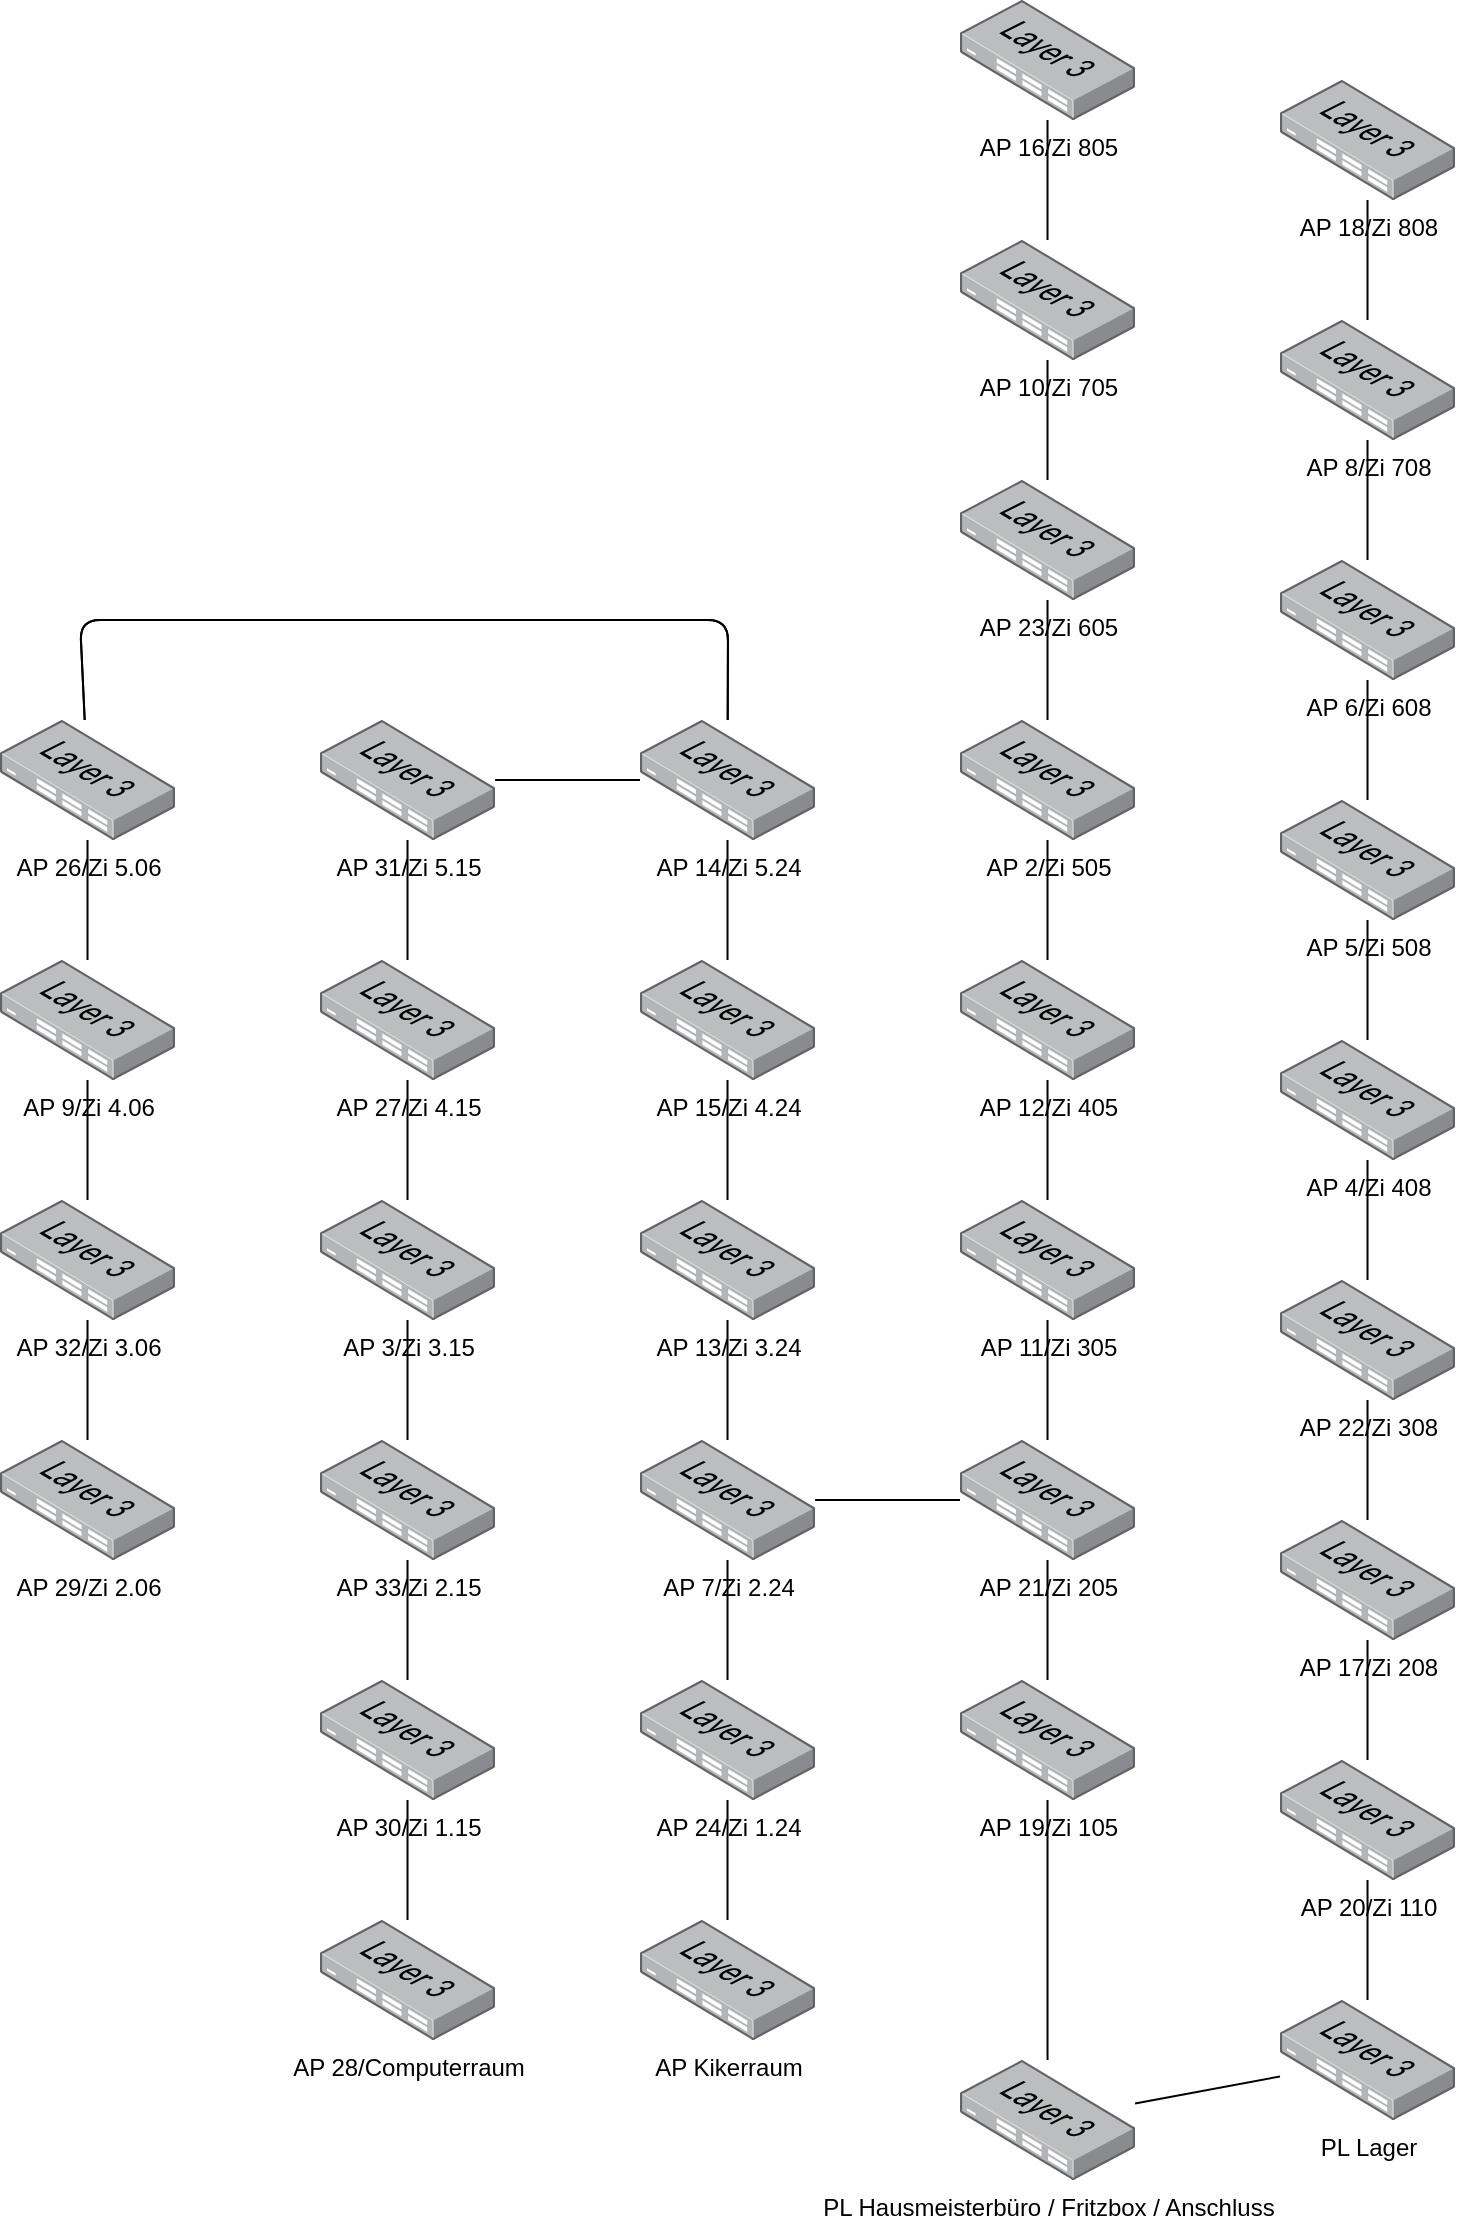 <mxfile version="14.0.0" type="github">
  <diagram id="R2lEEEUBdFMjLlhIrx00" name="Page-1">
    <mxGraphModel dx="2076" dy="1094" grid="1" gridSize="10" guides="1" tooltips="1" connect="1" arrows="1" fold="1" page="1" pageScale="1" pageWidth="827" pageHeight="1169" math="0" shadow="0" extFonts="Permanent Marker^https://fonts.googleapis.com/css?family=Permanent+Marker">
      <root>
        <mxCell id="0" />
        <mxCell id="1" parent="0" />
        <mxCell id="6DqZ498Wy22EHyodnlSP-6" value="AP 16/Zi 805" style="points=[];aspect=fixed;html=1;align=center;shadow=0;dashed=0;image;image=img/lib/allied_telesis/switch/Switch_24_port_L3.svg;" vertex="1" parent="1">
          <mxGeometry x="510" y="50" width="87.53" height="60" as="geometry" />
        </mxCell>
        <mxCell id="6DqZ498Wy22EHyodnlSP-7" value="AP 18/Zi 808" style="points=[];aspect=fixed;html=1;align=center;shadow=0;dashed=0;image;image=img/lib/allied_telesis/switch/Switch_24_port_L3.svg;" vertex="1" parent="1">
          <mxGeometry x="670" y="90" width="87.53" height="60" as="geometry" />
        </mxCell>
        <mxCell id="6DqZ498Wy22EHyodnlSP-11" value="AP 10/Zi 705" style="points=[];aspect=fixed;html=1;align=center;shadow=0;dashed=0;image;image=img/lib/allied_telesis/switch/Switch_24_port_L3.svg;" vertex="1" parent="1">
          <mxGeometry x="510" y="170" width="87.53" height="60" as="geometry" />
        </mxCell>
        <mxCell id="6DqZ498Wy22EHyodnlSP-14" value="AP 8/Zi 708" style="points=[];aspect=fixed;html=1;align=center;shadow=0;dashed=0;image;image=img/lib/allied_telesis/switch/Switch_24_port_L3.svg;" vertex="1" parent="1">
          <mxGeometry x="670" y="210" width="87.53" height="60" as="geometry" />
        </mxCell>
        <mxCell id="6DqZ498Wy22EHyodnlSP-15" value="AP 23/Zi 605" style="points=[];aspect=fixed;html=1;align=center;shadow=0;dashed=0;image;image=img/lib/allied_telesis/switch/Switch_24_port_L3.svg;" vertex="1" parent="1">
          <mxGeometry x="510" y="290" width="87.53" height="60" as="geometry" />
        </mxCell>
        <mxCell id="6DqZ498Wy22EHyodnlSP-16" value="AP 6/Zi 608" style="points=[];aspect=fixed;html=1;align=center;shadow=0;dashed=0;image;image=img/lib/allied_telesis/switch/Switch_24_port_L3.svg;" vertex="1" parent="1">
          <mxGeometry x="670" y="330" width="87.53" height="60" as="geometry" />
        </mxCell>
        <mxCell id="6DqZ498Wy22EHyodnlSP-17" value="AP 2/Zi 505" style="points=[];aspect=fixed;html=1;align=center;shadow=0;dashed=0;image;image=img/lib/allied_telesis/switch/Switch_24_port_L3.svg;" vertex="1" parent="1">
          <mxGeometry x="510" y="410" width="87.53" height="60" as="geometry" />
        </mxCell>
        <mxCell id="6DqZ498Wy22EHyodnlSP-18" value="AP 5/Zi 508" style="points=[];aspect=fixed;html=1;align=center;shadow=0;dashed=0;image;image=img/lib/allied_telesis/switch/Switch_24_port_L3.svg;" vertex="1" parent="1">
          <mxGeometry x="670" y="450" width="87.53" height="60" as="geometry" />
        </mxCell>
        <mxCell id="6DqZ498Wy22EHyodnlSP-19" value="AP 4/Zi 408" style="points=[];aspect=fixed;html=1;align=center;shadow=0;dashed=0;image;image=img/lib/allied_telesis/switch/Switch_24_port_L3.svg;" vertex="1" parent="1">
          <mxGeometry x="670" y="570" width="87.53" height="60" as="geometry" />
        </mxCell>
        <mxCell id="6DqZ498Wy22EHyodnlSP-20" value="AP 12/Zi 405" style="points=[];aspect=fixed;html=1;align=center;shadow=0;dashed=0;image;image=img/lib/allied_telesis/switch/Switch_24_port_L3.svg;" vertex="1" parent="1">
          <mxGeometry x="510" y="530" width="87.53" height="60" as="geometry" />
        </mxCell>
        <mxCell id="6DqZ498Wy22EHyodnlSP-21" value="AP 11/Zi 305" style="points=[];aspect=fixed;html=1;align=center;shadow=0;dashed=0;image;image=img/lib/allied_telesis/switch/Switch_24_port_L3.svg;" vertex="1" parent="1">
          <mxGeometry x="510" y="650" width="87.53" height="60" as="geometry" />
        </mxCell>
        <mxCell id="6DqZ498Wy22EHyodnlSP-22" value="AP 22/Zi 308&lt;span style=&quot;color: rgba(0 , 0 , 0 , 0) ; font-family: monospace ; font-size: 0px ; background-color: rgb(248 , 249 , 250)&quot;&gt;%3CmxGraphModel%3E%3Croot%3E%3CmxCell%20id%3D%220%22%2F%3E%3CmxCell%20id%3D%221%22%20parent%3D%220%22%2F%3E%3CmxCell%20id%3D%222%22%20value%3D%22AP%2012%2FZi%20405%22%20style%3D%22points%3D%5B%5D%3Baspect%3Dfixed%3Bhtml%3D1%3Balign%3Dcenter%3Bshadow%3D0%3Bdashed%3D0%3Bimage%3Bimage%3Dimg%2Flib%2Fallied_telesis%2Fswitch%2FSwitch_24_port_L3.svg%3B%22%20vertex%3D%221%22%20parent%3D%221%22%3E%3CmxGeometry%20x%3D%22510%22%20y%3D%22530%22%20width%3D%2287.53%22%20height%3D%2260%22%20as%3D%22geometry%22%2F%3E%3C%2FmxCell%3E%3C%2Froot%3E%3C%2FmxGraphModel%3E&lt;/span&gt;&lt;span style=&quot;color: rgba(0 , 0 , 0 , 0) ; font-family: monospace ; font-size: 0px ; background-color: rgb(248 , 249 , 250)&quot;&gt;%3CmxGraphModel%3E%3Croot%3E%3CmxCell%20id%3D%220%22%2F%3E%3CmxCell%20id%3D%221%22%20parent%3D%220%22%2F%3E%3CmxCell%20id%3D%222%22%20value%3D%22AP%2012%2FZi%20405%22%20style%3D%22points%3D%5B%5D%3Baspect%3Dfixed%3Bhtml%3D1%3Balign%3Dcenter%3Bshadow%3D0%3Bdashed%3D0%3Bimage%3Bimage%3Dimg%2Flib%2Fallied_telesis%2Fswitch%2FSwitch_24_port_L3.svg%3B%22%20vertex%3D%221%22%20parent%3D%221%22%3E%3CmxGeometry%20x%3D%22510%22%20y%3D%22530%22%20width%3D%2287.53%22%20height%3D%2260%22%20as%3D%22geometry%22%2F%3E%3C%2FmxCell%3E%3C%2Froot%3E%3C%2FmxGraphModel%3E&lt;/span&gt;" style="points=[];aspect=fixed;html=1;align=center;shadow=0;dashed=0;image;image=img/lib/allied_telesis/switch/Switch_24_port_L3.svg;" vertex="1" parent="1">
          <mxGeometry x="670" y="690" width="87.53" height="60" as="geometry" />
        </mxCell>
        <mxCell id="6DqZ498Wy22EHyodnlSP-23" value="AP 17/Zi 208&lt;span style=&quot;color: rgba(0 , 0 , 0 , 0) ; font-family: monospace ; font-size: 0px ; background-color: rgb(248 , 249 , 250)&quot;&gt;%3CmxGraphModel%3E%3Croot%3E%3CmxCell%20id%3D%220%22%2F%3E%3CmxCell%20id%3D%221%22%20parent%3D%220%22%2F%3E%3CmxCell%20id%3D%222%22%20value%3D%22AP%2022%2FZi%20308%26lt%3Bspan%20style%3D%26quot%3Bcolor%3A%20rgba(0%20%2C%200%20%2C%200%20%2C%200)%20%3B%20font-family%3A%20monospace%20%3B%20font-size%3A%200px%20%3B%20background-color%3A%20rgb(248%20%2C%20249%20%2C%20250)%26quot%3B%26gt%3B%253CmxGraphModel%253E%253Croot%253E%253CmxCell%2520id%253D%25220%2522%252F%253E%253CmxCell%2520id%253D%25221%2522%2520parent%253D%25220%2522%252F%253E%253CmxCell%2520id%253D%25222%2522%2520value%253D%2522AP%252012%252FZi%2520405%2522%2520style%253D%2522points%253D%255B%255D%253Baspect%253Dfixed%253Bhtml%253D1%253Balign%253Dcenter%253Bshadow%253D0%253Bdashed%253D0%253Bimage%253Bimage%253Dimg%252Flib%252Fallied_telesis%252Fswitch%252FSwitch_24_port_L3.svg%253B%2522%2520vertex%253D%25221%2522%2520parent%253D%25221%2522%253E%253CmxGeometry%2520x%253D%2522510%2522%2520y%253D%2522530%2522%2520width%253D%252287.53%2522%2520height%253D%252260%2522%2520as%253D%2522geometry%2522%252F%253E%253C%252FmxCell%253E%253C%252Froot%253E%253C%252FmxGraphModel%253E%26lt%3B%2Fspan%26gt%3B%26lt%3Bspan%20style%3D%26quot%3Bcolor%3A%20rgba(0%20%2C%200%20%2C%200%20%2C%200)%20%3B%20font-family%3A%20monospace%20%3B%20font-size%3A%200px%20%3B%20background-color%3A%20rgb(248%20%2C%20249%20%2C%20250)%26quot%3B%26gt%3B%253CmxGraphModel%253E%253Croot%253E%253CmxCell%2520id%253D%25220%2522%252F%253E%253CmxCell%2520id%253D%25221%2522%2520parent%253D%25220%2522%252F%253E%253CmxCell%2520id%253D%25222%2522%2520value%253D%2522AP%252012%252FZi%2520405%2522%2520style%253D%2522points%253D%255B%255D%253Baspect%253Dfixed%253Bhtml%253D1%253Balign%253Dcenter%253Bshadow%253D0%253Bdashed%253D0%253Bimage%253Bimage%253Dimg%252Flib%252Fallied_telesis%252Fswitch%252FSwitch_24_port_L3.svg%253B%2522%2520vertex%253D%25221%2522%2520parent%253D%25221%2522%253E%253CmxGeometry%2520x%253D%2522510%2522%2520y%253D%2522530%2522%2520width%253D%252287.53%2522%2520height%253D%252260%2522%2520as%253D%2522geometry%2522%252F%253E%253C%252FmxCell%253E%253C%252Froot%253E%253C%252FmxGraphModel%253E%26lt%3B%2Fspan%26gt%3B%22%20style%3D%22points%3D%5B%5D%3Baspect%3Dfixed%3Bhtml%3D1%3Balign%3Dcenter%3Bshadow%3D0%3Bdashed%3D0%3Bimage%3Bimage%3Dimg%2Flib%2Fallied_telesis%2Fswitch%2FSwitch_24_port_L3.svg%3B%22%20vertex%3D%221%22%20parent%3D%221%22%3E%3CmxGeometry%20x%3D%22670%22%20y%3D%22690%22%20width%3D%2287.53%22%20height%3D%2260%22%20as%3D%22geometry%22%2F%3E%3C%2FmxCell%3E%3C%2Froot%3E%3C%2FmxGraphModel%3E&lt;/span&gt;&lt;span style=&quot;color: rgba(0 , 0 , 0 , 0) ; font-family: monospace ; font-size: 0px ; background-color: rgb(248 , 249 , 250)&quot;&gt;%3CmxGraphModel%3E%3Croot%3E%3CmxCell%20id%3D%220%22%2F%3E%3CmxCell%20id%3D%221%22%20parent%3D%220%22%2F%3E%3CmxCell%20id%3D%222%22%20value%3D%22AP%2022%2FZi%20308%26lt%3Bspan%20style%3D%26quot%3Bcolor%3A%20rgba(0%20%2C%200%20%2C%200%20%2C%200)%20%3B%20font-family%3A%20monospace%20%3B%20font-size%3A%200px%20%3B%20background-color%3A%20rgb(248%20%2C%20249%20%2C%20250)%26quot%3B%26gt%3B%253CmxGraphModel%253E%253Croot%253E%253CmxCell%2520id%253D%25220%2522%252F%253E%253CmxCell%2520id%253D%25221%2522%2520parent%253D%25220%2522%252F%253E%253CmxCell%2520id%253D%25222%2522%2520value%253D%2522AP%252012%252FZi%2520405%2522%2520style%253D%2522points%253D%255B%255D%253Baspect%253Dfixed%253Bhtml%253D1%253Balign%253Dcenter%253Bshadow%253D0%253Bdashed%253D0%253Bimage%253Bimage%253Dimg%252Flib%252Fallied_telesis%252Fswitch%252FSwitch_24_port_L3.svg%253B%2522%2520vertex%253D%25221%2522%2520parent%253D%25221%2522%253E%253CmxGeometry%2520x%253D%2522510%2522%2520y%253D%2522530%2522%2520width%253D%252287.53%2522%2520height%253D%252260%2522%2520as%253D%2522geometry%2522%252F%253E%253C%252FmxCell%253E%253C%252Froot%253E%253C%252FmxGraphModel%253E%26lt%3B%2Fspan%26gt%3B%26lt%3Bspan%20style%3D%26quot%3Bcolor%3A%20rgba(0%20%2C%200%20%2C%200%20%2C%200)%20%3B%20font-family%3A%20monospace%20%3B%20font-size%3A%200px%20%3B%20background-color%3A%20rgb(248%20%2C%20249%20%2C%20250)%26quot%3B%26gt%3B%253CmxGraphModel%253E%253Croot%253E%253CmxCell%2520id%253D%25220%2522%252F%253E%253CmxCell%2520id%253D%25221%2522%2520parent%253D%25220%2522%252F%253E%253CmxCell%2520id%253D%25222%2522%2520value%253D%2522AP%252012%252FZi%2520405%2522%2520style%253D%2522points%253D%255B%255D%253Baspect%253Dfixed%253Bhtml%253D1%253Balign%253Dcenter%253Bshadow%253D0%253Bdashed%253D0%253Bimage%253Bimage%253Dimg%252Flib%252Fallied_telesis%252Fswitch%252FSwitch_24_port_L3.svg%253B%2522%2520vertex%253D%25221%2522%2520parent%253D%25221%2522%253E%253CmxGeometry%2520x%253D%2522510%2522%2520y%253D%2522530%2522%2520width%253D%252287.53%2522%2520height%253D%252260%2522%2520as%253D%2522geometry%2522%252F%253E%253C%252FmxCell%253E%253C%252Froot%253E%253C%252FmxGraphModel%253E%26lt%3B%2Fspan%26gt%3B%22%20style%3D%22points%3D%5B%5D%3Baspect%3Dfixed%3Bhtml%3D1%3Balign%3Dcenter%3Bshadow%3D0%3Bdashed%3D0%3Bimage%3Bimage%3Dimg%2Flib%2Fallied_telesis%2Fswitch%2FSwitch_24_port_L3.svg%3B%22%20vertex%3D%221%22%20parent%3D%221%22%3E%3CmxGeometry%20x%3D%22670%22%20y%3D%22690%22%20width%3D%2287.53%22%20height%3D%2260%22%20as%3D%22geometry%22%2F%3E%3C%2FmxCell%3E%3C%2Froot%3E%3C%2FmxGraphModel%3E&lt;/span&gt;" style="points=[];aspect=fixed;html=1;align=center;shadow=0;dashed=0;image;image=img/lib/allied_telesis/switch/Switch_24_port_L3.svg;" vertex="1" parent="1">
          <mxGeometry x="670" y="810" width="87.53" height="60" as="geometry" />
        </mxCell>
        <mxCell id="6DqZ498Wy22EHyodnlSP-24" value="AP 21/Zi 205" style="points=[];aspect=fixed;html=1;align=center;shadow=0;dashed=0;image;image=img/lib/allied_telesis/switch/Switch_24_port_L3.svg;" vertex="1" parent="1">
          <mxGeometry x="510" y="770" width="87.53" height="60" as="geometry" />
        </mxCell>
        <mxCell id="6DqZ498Wy22EHyodnlSP-25" value="AP 20/Zi 110" style="points=[];aspect=fixed;html=1;align=center;shadow=0;dashed=0;image;image=img/lib/allied_telesis/switch/Switch_24_port_L3.svg;" vertex="1" parent="1">
          <mxGeometry x="670" y="930" width="87.53" height="60" as="geometry" />
        </mxCell>
        <mxCell id="6DqZ498Wy22EHyodnlSP-26" value="AP 19/Zi 105" style="points=[];aspect=fixed;html=1;align=center;shadow=0;dashed=0;image;image=img/lib/allied_telesis/switch/Switch_24_port_L3.svg;" vertex="1" parent="1">
          <mxGeometry x="510" y="890" width="87.53" height="60" as="geometry" />
        </mxCell>
        <mxCell id="6DqZ498Wy22EHyodnlSP-27" value="PL Hausmeisterbüro / Fritzbox / Anschluss" style="points=[];aspect=fixed;html=1;align=center;shadow=0;dashed=0;image;image=img/lib/allied_telesis/switch/Switch_24_port_L3.svg;" vertex="1" parent="1">
          <mxGeometry x="510" y="1080" width="87.53" height="60" as="geometry" />
        </mxCell>
        <mxCell id="6DqZ498Wy22EHyodnlSP-28" value="PL Lager" style="points=[];aspect=fixed;html=1;align=center;shadow=0;dashed=0;image;image=img/lib/allied_telesis/switch/Switch_24_port_L3.svg;" vertex="1" parent="1">
          <mxGeometry x="670" y="1050" width="87.53" height="60" as="geometry" />
        </mxCell>
        <mxCell id="6DqZ498Wy22EHyodnlSP-29" value="AP 7/Zi 2.24" style="points=[];aspect=fixed;html=1;align=center;shadow=0;dashed=0;image;image=img/lib/allied_telesis/switch/Switch_24_port_L3.svg;" vertex="1" parent="1">
          <mxGeometry x="350" y="770" width="87.53" height="60" as="geometry" />
        </mxCell>
        <mxCell id="6DqZ498Wy22EHyodnlSP-30" value="AP 24/Zi 1.24" style="points=[];aspect=fixed;html=1;align=center;shadow=0;dashed=0;image;image=img/lib/allied_telesis/switch/Switch_24_port_L3.svg;" vertex="1" parent="1">
          <mxGeometry x="350" y="890" width="87.53" height="60" as="geometry" />
        </mxCell>
        <mxCell id="6DqZ498Wy22EHyodnlSP-31" value="AP Kikerraum" style="points=[];aspect=fixed;html=1;align=center;shadow=0;dashed=0;image;image=img/lib/allied_telesis/switch/Switch_24_port_L3.svg;" vertex="1" parent="1">
          <mxGeometry x="350" y="1010" width="87.53" height="60" as="geometry" />
        </mxCell>
        <mxCell id="6DqZ498Wy22EHyodnlSP-32" value="AP 15/Zi 4.24" style="points=[];aspect=fixed;html=1;align=center;shadow=0;dashed=0;image;image=img/lib/allied_telesis/switch/Switch_24_port_L3.svg;" vertex="1" parent="1">
          <mxGeometry x="350" y="530" width="87.53" height="60" as="geometry" />
        </mxCell>
        <mxCell id="6DqZ498Wy22EHyodnlSP-33" value="AP 13/Zi 3.24" style="points=[];aspect=fixed;html=1;align=center;shadow=0;dashed=0;image;image=img/lib/allied_telesis/switch/Switch_24_port_L3.svg;" vertex="1" parent="1">
          <mxGeometry x="350" y="650" width="87.53" height="60" as="geometry" />
        </mxCell>
        <mxCell id="6DqZ498Wy22EHyodnlSP-34" value="AP 14/Zi 5.24" style="points=[];aspect=fixed;html=1;align=center;shadow=0;dashed=0;image;image=img/lib/allied_telesis/switch/Switch_24_port_L3.svg;" vertex="1" parent="1">
          <mxGeometry x="350" y="410" width="87.53" height="60" as="geometry" />
        </mxCell>
        <mxCell id="6DqZ498Wy22EHyodnlSP-35" value="AP 33/Zi 2.15" style="points=[];aspect=fixed;html=1;align=center;shadow=0;dashed=0;image;image=img/lib/allied_telesis/switch/Switch_24_port_L3.svg;" vertex="1" parent="1">
          <mxGeometry x="190" y="770" width="87.53" height="60" as="geometry" />
        </mxCell>
        <mxCell id="6DqZ498Wy22EHyodnlSP-36" value="AP 29/Zi 2.06" style="points=[];aspect=fixed;html=1;align=center;shadow=0;dashed=0;image;image=img/lib/allied_telesis/switch/Switch_24_port_L3.svg;" vertex="1" parent="1">
          <mxGeometry x="30" y="770" width="87.53" height="60" as="geometry" />
        </mxCell>
        <mxCell id="6DqZ498Wy22EHyodnlSP-37" value="AP 3/Zi 3.15" style="points=[];aspect=fixed;html=1;align=center;shadow=0;dashed=0;image;image=img/lib/allied_telesis/switch/Switch_24_port_L3.svg;" vertex="1" parent="1">
          <mxGeometry x="190" y="650" width="87.53" height="60" as="geometry" />
        </mxCell>
        <mxCell id="6DqZ498Wy22EHyodnlSP-38" value="AP 32/Zi 3.06" style="points=[];aspect=fixed;html=1;align=center;shadow=0;dashed=0;image;image=img/lib/allied_telesis/switch/Switch_24_port_L3.svg;" vertex="1" parent="1">
          <mxGeometry x="30" y="650" width="87.53" height="60" as="geometry" />
        </mxCell>
        <mxCell id="6DqZ498Wy22EHyodnlSP-39" value="AP 9/Zi 4.06" style="points=[];aspect=fixed;html=1;align=center;shadow=0;dashed=0;image;image=img/lib/allied_telesis/switch/Switch_24_port_L3.svg;" vertex="1" parent="1">
          <mxGeometry x="30" y="530" width="87.53" height="60" as="geometry" />
        </mxCell>
        <mxCell id="6DqZ498Wy22EHyodnlSP-40" value="AP 27/Zi 4.15" style="points=[];aspect=fixed;html=1;align=center;shadow=0;dashed=0;image;image=img/lib/allied_telesis/switch/Switch_24_port_L3.svg;" vertex="1" parent="1">
          <mxGeometry x="190" y="530" width="87.53" height="60" as="geometry" />
        </mxCell>
        <mxCell id="6DqZ498Wy22EHyodnlSP-41" value="AP 31/Zi 5.15" style="points=[];aspect=fixed;html=1;align=center;shadow=0;dashed=0;image;image=img/lib/allied_telesis/switch/Switch_24_port_L3.svg;fontStyle=0" vertex="1" parent="1">
          <mxGeometry x="190" y="410" width="87.53" height="60" as="geometry" />
        </mxCell>
        <mxCell id="6DqZ498Wy22EHyodnlSP-42" value="AP 26/Zi 5.06" style="points=[];aspect=fixed;html=1;align=center;shadow=0;dashed=0;image;image=img/lib/allied_telesis/switch/Switch_24_port_L3.svg;" vertex="1" parent="1">
          <mxGeometry x="30" y="410" width="87.53" height="60" as="geometry" />
        </mxCell>
        <mxCell id="6DqZ498Wy22EHyodnlSP-43" value="AP 30/Zi 1.15" style="points=[];aspect=fixed;html=1;align=center;shadow=0;dashed=0;image;image=img/lib/allied_telesis/switch/Switch_24_port_L3.svg;" vertex="1" parent="1">
          <mxGeometry x="190" y="890" width="87.53" height="60" as="geometry" />
        </mxCell>
        <mxCell id="6DqZ498Wy22EHyodnlSP-44" value="AP 28/Computerraum" style="points=[];aspect=fixed;html=1;align=center;shadow=0;dashed=0;image;image=img/lib/allied_telesis/switch/Switch_24_port_L3.svg;" vertex="1" parent="1">
          <mxGeometry x="190" y="1010" width="87.53" height="60" as="geometry" />
        </mxCell>
        <mxCell id="6DqZ498Wy22EHyodnlSP-45" value="" style="endArrow=none;html=1;" edge="1" parent="1" source="6DqZ498Wy22EHyodnlSP-27" target="6DqZ498Wy22EHyodnlSP-26">
          <mxGeometry width="50" height="50" relative="1" as="geometry">
            <mxPoint x="580" y="1030" as="sourcePoint" />
            <mxPoint x="440" y="720" as="targetPoint" />
          </mxGeometry>
        </mxCell>
        <mxCell id="6DqZ498Wy22EHyodnlSP-46" value="" style="endArrow=none;html=1;" edge="1" parent="1" source="6DqZ498Wy22EHyodnlSP-26" target="6DqZ498Wy22EHyodnlSP-24">
          <mxGeometry width="50" height="50" relative="1" as="geometry">
            <mxPoint x="470" y="960" as="sourcePoint" />
            <mxPoint x="520" y="910" as="targetPoint" />
          </mxGeometry>
        </mxCell>
        <mxCell id="6DqZ498Wy22EHyodnlSP-47" value="" style="endArrow=none;html=1;" edge="1" parent="1" source="6DqZ498Wy22EHyodnlSP-24" target="6DqZ498Wy22EHyodnlSP-21">
          <mxGeometry width="50" height="50" relative="1" as="geometry">
            <mxPoint x="470" y="960" as="sourcePoint" />
            <mxPoint x="520" y="910" as="targetPoint" />
          </mxGeometry>
        </mxCell>
        <mxCell id="6DqZ498Wy22EHyodnlSP-48" value="" style="endArrow=none;html=1;" edge="1" parent="1" source="6DqZ498Wy22EHyodnlSP-21" target="6DqZ498Wy22EHyodnlSP-20">
          <mxGeometry width="50" height="50" relative="1" as="geometry">
            <mxPoint x="470" y="760" as="sourcePoint" />
            <mxPoint x="520" y="710" as="targetPoint" />
          </mxGeometry>
        </mxCell>
        <mxCell id="6DqZ498Wy22EHyodnlSP-49" value="" style="endArrow=none;html=1;" edge="1" parent="1" source="6DqZ498Wy22EHyodnlSP-20" target="6DqZ498Wy22EHyodnlSP-17">
          <mxGeometry width="50" height="50" relative="1" as="geometry">
            <mxPoint x="470" y="360" as="sourcePoint" />
            <mxPoint x="520" y="310" as="targetPoint" />
          </mxGeometry>
        </mxCell>
        <mxCell id="6DqZ498Wy22EHyodnlSP-50" value="" style="endArrow=none;html=1;" edge="1" parent="1" source="6DqZ498Wy22EHyodnlSP-17" target="6DqZ498Wy22EHyodnlSP-15">
          <mxGeometry width="50" height="50" relative="1" as="geometry">
            <mxPoint x="470" y="360" as="sourcePoint" />
            <mxPoint x="520" y="310" as="targetPoint" />
          </mxGeometry>
        </mxCell>
        <mxCell id="6DqZ498Wy22EHyodnlSP-51" value="" style="endArrow=none;html=1;" edge="1" parent="1" source="6DqZ498Wy22EHyodnlSP-15" target="6DqZ498Wy22EHyodnlSP-11">
          <mxGeometry width="50" height="50" relative="1" as="geometry">
            <mxPoint x="470" y="360" as="sourcePoint" />
            <mxPoint x="520" y="310" as="targetPoint" />
          </mxGeometry>
        </mxCell>
        <mxCell id="6DqZ498Wy22EHyodnlSP-52" value="" style="endArrow=none;html=1;" edge="1" parent="1" source="6DqZ498Wy22EHyodnlSP-11" target="6DqZ498Wy22EHyodnlSP-6">
          <mxGeometry width="50" height="50" relative="1" as="geometry">
            <mxPoint x="470" y="360" as="sourcePoint" />
            <mxPoint x="520" y="310" as="targetPoint" />
          </mxGeometry>
        </mxCell>
        <mxCell id="6DqZ498Wy22EHyodnlSP-53" value="" style="endArrow=none;html=1;" edge="1" parent="1" source="6DqZ498Wy22EHyodnlSP-27" target="6DqZ498Wy22EHyodnlSP-28">
          <mxGeometry width="50" height="50" relative="1" as="geometry">
            <mxPoint x="470" y="1060" as="sourcePoint" />
            <mxPoint x="520" y="1010" as="targetPoint" />
          </mxGeometry>
        </mxCell>
        <mxCell id="6DqZ498Wy22EHyodnlSP-54" value="" style="endArrow=none;html=1;" edge="1" parent="1" source="6DqZ498Wy22EHyodnlSP-28" target="6DqZ498Wy22EHyodnlSP-25">
          <mxGeometry width="50" height="50" relative="1" as="geometry">
            <mxPoint x="470" y="960" as="sourcePoint" />
            <mxPoint x="520" y="910" as="targetPoint" />
          </mxGeometry>
        </mxCell>
        <mxCell id="6DqZ498Wy22EHyodnlSP-55" value="" style="endArrow=none;html=1;" edge="1" parent="1" source="6DqZ498Wy22EHyodnlSP-25" target="6DqZ498Wy22EHyodnlSP-23">
          <mxGeometry width="50" height="50" relative="1" as="geometry">
            <mxPoint x="470" y="960" as="sourcePoint" />
            <mxPoint x="520" y="910" as="targetPoint" />
          </mxGeometry>
        </mxCell>
        <mxCell id="6DqZ498Wy22EHyodnlSP-57" value="" style="endArrow=none;html=1;" edge="1" parent="1" source="6DqZ498Wy22EHyodnlSP-23" target="6DqZ498Wy22EHyodnlSP-22">
          <mxGeometry width="50" height="50" relative="1" as="geometry">
            <mxPoint x="470" y="860" as="sourcePoint" />
            <mxPoint x="520" y="810" as="targetPoint" />
          </mxGeometry>
        </mxCell>
        <mxCell id="6DqZ498Wy22EHyodnlSP-58" value="" style="endArrow=none;html=1;" edge="1" parent="1" source="6DqZ498Wy22EHyodnlSP-22" target="6DqZ498Wy22EHyodnlSP-19">
          <mxGeometry width="50" height="50" relative="1" as="geometry">
            <mxPoint x="470" y="560" as="sourcePoint" />
            <mxPoint x="520" y="510" as="targetPoint" />
          </mxGeometry>
        </mxCell>
        <mxCell id="6DqZ498Wy22EHyodnlSP-59" value="" style="endArrow=none;html=1;" edge="1" parent="1" source="6DqZ498Wy22EHyodnlSP-19" target="6DqZ498Wy22EHyodnlSP-18">
          <mxGeometry width="50" height="50" relative="1" as="geometry">
            <mxPoint x="470" y="360" as="sourcePoint" />
            <mxPoint x="520" y="310" as="targetPoint" />
          </mxGeometry>
        </mxCell>
        <mxCell id="6DqZ498Wy22EHyodnlSP-60" value="" style="endArrow=none;html=1;" edge="1" parent="1" source="6DqZ498Wy22EHyodnlSP-18" target="6DqZ498Wy22EHyodnlSP-16">
          <mxGeometry width="50" height="50" relative="1" as="geometry">
            <mxPoint x="470" y="360" as="sourcePoint" />
            <mxPoint x="520" y="310" as="targetPoint" />
          </mxGeometry>
        </mxCell>
        <mxCell id="6DqZ498Wy22EHyodnlSP-61" value="" style="endArrow=none;html=1;" edge="1" parent="1" source="6DqZ498Wy22EHyodnlSP-16" target="6DqZ498Wy22EHyodnlSP-14">
          <mxGeometry width="50" height="50" relative="1" as="geometry">
            <mxPoint x="470" y="360" as="sourcePoint" />
            <mxPoint x="520" y="310" as="targetPoint" />
          </mxGeometry>
        </mxCell>
        <mxCell id="6DqZ498Wy22EHyodnlSP-62" value="" style="endArrow=none;html=1;" edge="1" parent="1" source="6DqZ498Wy22EHyodnlSP-14" target="6DqZ498Wy22EHyodnlSP-7">
          <mxGeometry width="50" height="50" relative="1" as="geometry">
            <mxPoint x="470" y="360" as="sourcePoint" />
            <mxPoint x="520" y="310" as="targetPoint" />
          </mxGeometry>
        </mxCell>
        <mxCell id="6DqZ498Wy22EHyodnlSP-63" value="" style="endArrow=none;html=1;" edge="1" parent="1" source="6DqZ498Wy22EHyodnlSP-29" target="6DqZ498Wy22EHyodnlSP-24">
          <mxGeometry width="50" height="50" relative="1" as="geometry">
            <mxPoint x="470" y="660" as="sourcePoint" />
            <mxPoint x="520" y="610" as="targetPoint" />
          </mxGeometry>
        </mxCell>
        <mxCell id="6DqZ498Wy22EHyodnlSP-65" value="" style="endArrow=none;html=1;" edge="1" parent="1" source="6DqZ498Wy22EHyodnlSP-32" target="6DqZ498Wy22EHyodnlSP-34">
          <mxGeometry width="50" height="50" relative="1" as="geometry">
            <mxPoint x="460" y="700" as="sourcePoint" />
            <mxPoint x="510" y="650" as="targetPoint" />
          </mxGeometry>
        </mxCell>
        <mxCell id="6DqZ498Wy22EHyodnlSP-66" value="" style="endArrow=none;html=1;" edge="1" parent="1" source="6DqZ498Wy22EHyodnlSP-33" target="6DqZ498Wy22EHyodnlSP-32">
          <mxGeometry width="50" height="50" relative="1" as="geometry">
            <mxPoint x="460" y="700" as="sourcePoint" />
            <mxPoint x="510" y="650" as="targetPoint" />
          </mxGeometry>
        </mxCell>
        <mxCell id="6DqZ498Wy22EHyodnlSP-67" value="" style="endArrow=none;html=1;" edge="1" parent="1" source="6DqZ498Wy22EHyodnlSP-29" target="6DqZ498Wy22EHyodnlSP-33">
          <mxGeometry width="50" height="50" relative="1" as="geometry">
            <mxPoint x="460" y="700" as="sourcePoint" />
            <mxPoint x="510" y="650" as="targetPoint" />
          </mxGeometry>
        </mxCell>
        <mxCell id="6DqZ498Wy22EHyodnlSP-68" value="" style="endArrow=none;html=1;" edge="1" parent="1" source="6DqZ498Wy22EHyodnlSP-30" target="6DqZ498Wy22EHyodnlSP-29">
          <mxGeometry width="50" height="50" relative="1" as="geometry">
            <mxPoint x="460" y="700" as="sourcePoint" />
            <mxPoint x="510" y="650" as="targetPoint" />
          </mxGeometry>
        </mxCell>
        <mxCell id="6DqZ498Wy22EHyodnlSP-69" value="" style="endArrow=none;html=1;" edge="1" parent="1" source="6DqZ498Wy22EHyodnlSP-31" target="6DqZ498Wy22EHyodnlSP-30">
          <mxGeometry width="50" height="50" relative="1" as="geometry">
            <mxPoint x="460" y="700" as="sourcePoint" />
            <mxPoint x="510" y="650" as="targetPoint" />
          </mxGeometry>
        </mxCell>
        <mxCell id="6DqZ498Wy22EHyodnlSP-70" value="" style="endArrow=none;html=1;" edge="1" parent="1" source="6DqZ498Wy22EHyodnlSP-40" target="6DqZ498Wy22EHyodnlSP-41">
          <mxGeometry width="50" height="50" relative="1" as="geometry">
            <mxPoint x="460" y="700" as="sourcePoint" />
            <mxPoint x="510" y="650" as="targetPoint" />
          </mxGeometry>
        </mxCell>
        <mxCell id="6DqZ498Wy22EHyodnlSP-71" value="" style="endArrow=none;html=1;" edge="1" parent="1" source="6DqZ498Wy22EHyodnlSP-40" target="6DqZ498Wy22EHyodnlSP-37">
          <mxGeometry width="50" height="50" relative="1" as="geometry">
            <mxPoint x="460" y="700" as="sourcePoint" />
            <mxPoint x="510" y="650" as="targetPoint" />
          </mxGeometry>
        </mxCell>
        <mxCell id="6DqZ498Wy22EHyodnlSP-72" value="" style="endArrow=none;html=1;" edge="1" parent="1" source="6DqZ498Wy22EHyodnlSP-35" target="6DqZ498Wy22EHyodnlSP-37">
          <mxGeometry width="50" height="50" relative="1" as="geometry">
            <mxPoint x="460" y="700" as="sourcePoint" />
            <mxPoint x="510" y="650" as="targetPoint" />
          </mxGeometry>
        </mxCell>
        <mxCell id="6DqZ498Wy22EHyodnlSP-73" value="" style="endArrow=none;html=1;" edge="1" parent="1" source="6DqZ498Wy22EHyodnlSP-43" target="6DqZ498Wy22EHyodnlSP-35">
          <mxGeometry width="50" height="50" relative="1" as="geometry">
            <mxPoint x="460" y="700" as="sourcePoint" />
            <mxPoint x="510" y="650" as="targetPoint" />
          </mxGeometry>
        </mxCell>
        <mxCell id="6DqZ498Wy22EHyodnlSP-74" value="" style="endArrow=none;html=1;" edge="1" parent="1" source="6DqZ498Wy22EHyodnlSP-44" target="6DqZ498Wy22EHyodnlSP-43">
          <mxGeometry width="50" height="50" relative="1" as="geometry">
            <mxPoint x="460" y="700" as="sourcePoint" />
            <mxPoint x="510" y="650" as="targetPoint" />
          </mxGeometry>
        </mxCell>
        <mxCell id="6DqZ498Wy22EHyodnlSP-75" value="" style="endArrow=none;html=1;" edge="1" parent="1" source="6DqZ498Wy22EHyodnlSP-42" target="6DqZ498Wy22EHyodnlSP-39">
          <mxGeometry width="50" height="50" relative="1" as="geometry">
            <mxPoint x="460" y="700" as="sourcePoint" />
            <mxPoint x="510" y="650" as="targetPoint" />
          </mxGeometry>
        </mxCell>
        <mxCell id="6DqZ498Wy22EHyodnlSP-76" value="" style="endArrow=none;html=1;" edge="1" parent="1" source="6DqZ498Wy22EHyodnlSP-39" target="6DqZ498Wy22EHyodnlSP-38">
          <mxGeometry width="50" height="50" relative="1" as="geometry">
            <mxPoint x="460" y="700" as="sourcePoint" />
            <mxPoint x="510" y="650" as="targetPoint" />
          </mxGeometry>
        </mxCell>
        <mxCell id="6DqZ498Wy22EHyodnlSP-77" value="" style="endArrow=none;html=1;" edge="1" parent="1" source="6DqZ498Wy22EHyodnlSP-36" target="6DqZ498Wy22EHyodnlSP-38">
          <mxGeometry width="50" height="50" relative="1" as="geometry">
            <mxPoint x="460" y="700" as="sourcePoint" />
            <mxPoint x="510" y="650" as="targetPoint" />
          </mxGeometry>
        </mxCell>
        <mxCell id="6DqZ498Wy22EHyodnlSP-78" value="" style="endArrow=none;html=1;" edge="1" parent="1" source="6DqZ498Wy22EHyodnlSP-42" target="6DqZ498Wy22EHyodnlSP-34">
          <mxGeometry width="50" height="50" relative="1" as="geometry">
            <mxPoint x="460" y="700" as="sourcePoint" />
            <mxPoint x="510" y="650" as="targetPoint" />
            <Array as="points">
              <mxPoint x="70" y="360" />
              <mxPoint x="394" y="360" />
            </Array>
          </mxGeometry>
        </mxCell>
        <mxCell id="6DqZ498Wy22EHyodnlSP-79" value="" style="endArrow=none;html=1;" edge="1" parent="1" source="6DqZ498Wy22EHyodnlSP-41" target="6DqZ498Wy22EHyodnlSP-34">
          <mxGeometry width="50" height="50" relative="1" as="geometry">
            <mxPoint x="460" y="700" as="sourcePoint" />
            <mxPoint x="510" y="650" as="targetPoint" />
          </mxGeometry>
        </mxCell>
        <mxCell id="6DqZ498Wy22EHyodnlSP-80" value="" style="endArrow=none;html=1;" edge="1" parent="1" source="6DqZ498Wy22EHyodnlSP-42" target="6DqZ498Wy22EHyodnlSP-34">
          <mxGeometry width="50" height="50" relative="1" as="geometry">
            <mxPoint x="72.353" y="410" as="sourcePoint" />
            <mxPoint x="393.853" y="410" as="targetPoint" />
            <Array as="points">
              <mxPoint x="70" y="360" />
              <mxPoint x="394" y="360" />
            </Array>
          </mxGeometry>
        </mxCell>
      </root>
    </mxGraphModel>
  </diagram>
</mxfile>
